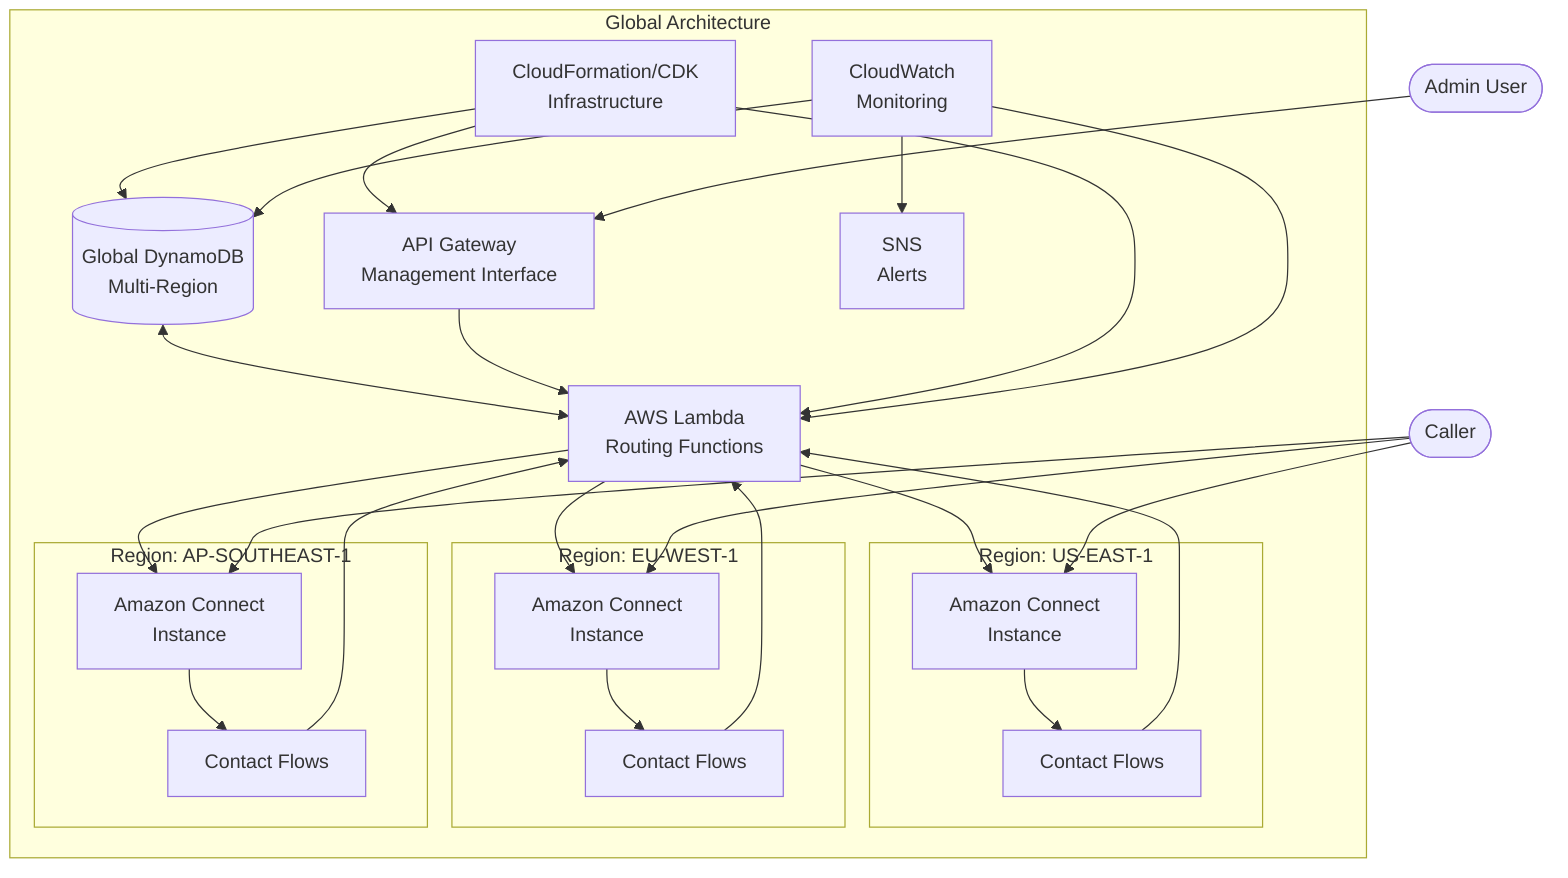 flowchart TD
    subgraph "Global Architecture"
        DYNDB[("Global DynamoDB\nMulti-Region")]
        LAMBDA["AWS Lambda\nRouting Functions"]
        API["API Gateway\nManagement Interface"]
        CFW["CloudFormation/CDK\nInfrastructure"]
        CW["CloudWatch\nMonitoring"]
        SNS["SNS\nAlerts"]
        
        subgraph "Region: US-EAST-1"
            AC1["Amazon Connect\nInstance"]
            CF1["Contact Flows"]
        end
        
        subgraph "Region: EU-WEST-1"
            AC2["Amazon Connect\nInstance"]
            CF2["Contact Flows"]
        end
        
        subgraph "Region: AP-SOUTHEAST-1"
            AC3["Amazon Connect\nInstance"]
            CF3["Contact Flows"]
        end
        
        %% DynamoDB relationships
        DYNDB <--> LAMBDA
        
        %% Lambda relationships
        LAMBDA --> AC1
        LAMBDA --> AC2
        LAMBDA --> AC3
        
        %% API Gateway relationships
        API --> LAMBDA
        
        %% CloudFormation relationships
        CFW --> DYNDB
        CFW --> LAMBDA
        CFW --> API
        
        %% Monitoring relationships
        CW --> DYNDB
        CW --> LAMBDA
        CW --> SNS
        
        %% Amazon Connect relationships
        AC1 --> CF1
        AC2 --> CF2
        AC3 --> CF3
        
        %% Contact flows invoke Lambda
        CF1 --> LAMBDA
        CF2 --> LAMBDA
        CF3 --> LAMBDA
    end
    
    CALLER(["Caller"]) --> AC1
    CALLER --> AC2
    CALLER --> AC3
    
    ADMIN(["Admin User"]) --> API